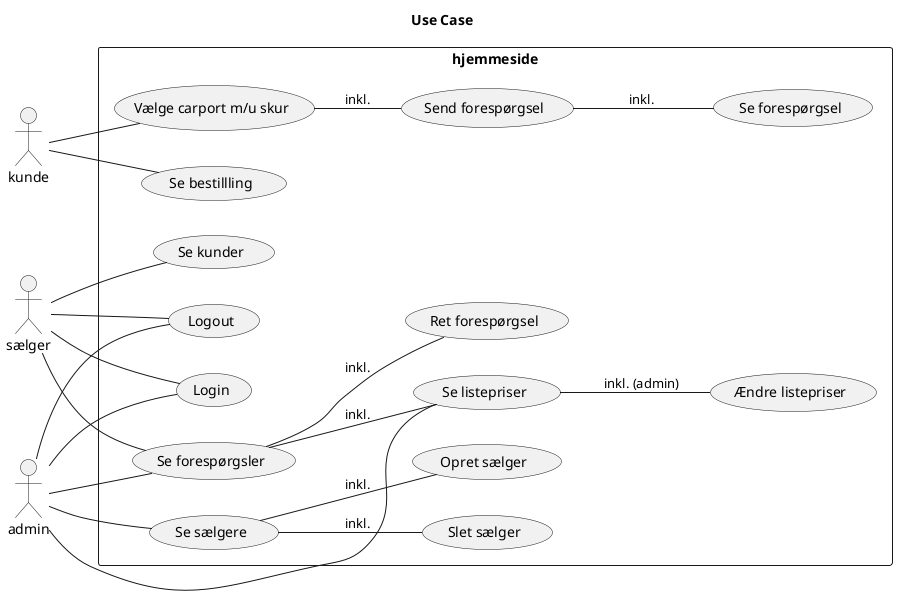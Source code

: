 @startuml
Title Use Case
left to right direction

actor kunde
actor sælger
actor admin

rectangle hjemmeside {
    kunde -- (Vælge carport m/u skur)
    (Vælge carport m/u skur) -- (Send forespørgsel):inkl.
    (Send forespørgsel) -- (Se forespørgsel): inkl.
    kunde -- (Se bestillling)


    sælger -- (Login)
    sælger -- (Logout)
    sælger -- (Se forespørgsler)
    (Se forespørgsler) -- (Ret forespørgsel) : inkl.
    (Se forespørgsler) -- (Se listepriser) : inkl.
    sælger -- (Se kunder)

    admin -- (Login)
    admin -- (Logout)
    admin -- (Se sælgere)
    (Se sælgere) -- (Opret sælger) : inkl.
    (Se sælgere) -- (Slet sælger) : inkl.
    admin -- (Se forespørgsler)
    admin -- (Se listepriser)
    (Se listepriser) -- (Ændre listepriser) : inkl. (admin)

}

@enduml
